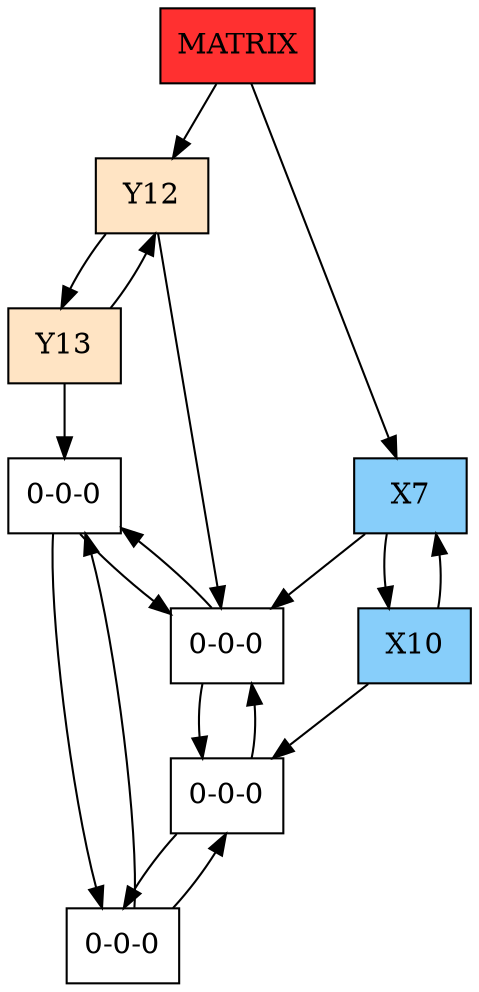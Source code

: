 digraph DISPERSA{
node[shape=box];
graph[nodesep = 0.5];
header[label="MATRIX" style=filled, fillcolor=firebrick1, pos="0,0!"];
Y12[label="Y12"  style = filled, fillcolor = bisque1, pos="0,-12!"];
Y13[label="Y13"  style = filled, fillcolor = bisque1, pos="0,-13!"];
X7[label="X7" style=filled, fillcolor=lightskyblue, pos="7,0!"];
X10[label="X10" style=filled, fillcolor=lightskyblue, pos="10,0!"];
header ->Y12;
header ->X7;
Y12 -> Y13 -> Y12;
X7 -> X10 -> X7;
X7Y12[label="0-0-0" pos="7,-12!"];
X10Y12[label="0-0-0" pos="10,-12!"];
X7Y13[label="0-0-0" pos="7,-13!"];
X10Y13[label="0-0-0" pos="10,-13!"];
Y12 -> X7Y12;
X7 -> X7Y12;
X10 -> X10Y12;
X7Y12 -> X10Y12 -> X7Y12;
X7Y12 -> X7Y13 -> X7Y12;
X10Y12 -> X10Y13 -> X10Y12;
Y13 -> X7Y13;
X7Y13 -> X10Y13 -> X7Y13;
}